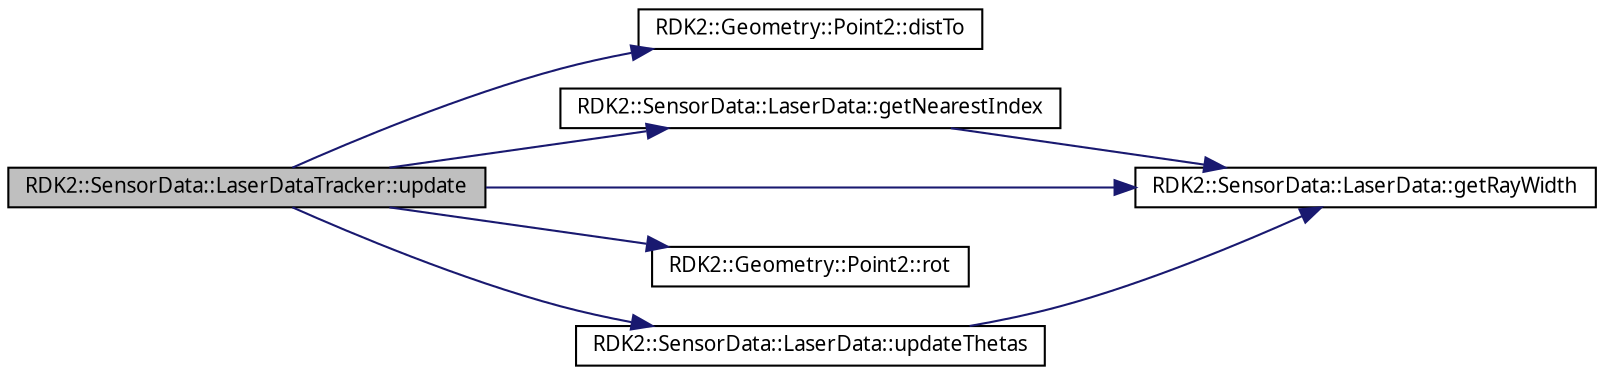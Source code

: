 digraph G
{
  edge [fontname="FreeSans.ttf",fontsize=10,labelfontname="FreeSans.ttf",labelfontsize=10];
  node [fontname="FreeSans.ttf",fontsize=10,shape=record];
  rankdir=LR;
  Node1 [label="RDK2::SensorData::LaserDataTracker::update",height=0.2,width=0.4,color="black", fillcolor="grey75", style="filled" fontcolor="black"];
  Node1 -> Node2 [color="midnightblue",fontsize=10,style="solid",fontname="FreeSans.ttf"];
  Node2 [label="RDK2::Geometry::Point2::distTo",height=0.2,width=0.4,color="black", fillcolor="white", style="filled",URL="$struct_r_d_k2_1_1_geometry_1_1_point2.html#2aba22808503edca6ff69ee2e50e1f08",tooltip="Returns the distance between this point and p."];
  Node1 -> Node3 [color="midnightblue",fontsize=10,style="solid",fontname="FreeSans.ttf"];
  Node3 [label="RDK2::SensorData::LaserData::getNearestIndex",height=0.2,width=0.4,color="black", fillcolor="white", style="filled",URL="$struct_r_d_k2_1_1_sensor_data_1_1_laser_data.html#3d5f2dbbd9f3bc9c16054129d8a5ed90"];
  Node3 -> Node4 [color="midnightblue",fontsize=10,style="solid",fontname="FreeSans.ttf"];
  Node4 [label="RDK2::SensorData::LaserData::getRayWidth",height=0.2,width=0.4,color="black", fillcolor="white", style="filled",URL="$struct_r_d_k2_1_1_sensor_data_1_1_laser_data.html#7e88b0fbdd32af8bd112a3281d2332c4"];
  Node1 -> Node4 [color="midnightblue",fontsize=10,style="solid",fontname="FreeSans.ttf"];
  Node1 -> Node5 [color="midnightblue",fontsize=10,style="solid",fontname="FreeSans.ttf"];
  Node5 [label="RDK2::Geometry::Point2::rot",height=0.2,width=0.4,color="black", fillcolor="white", style="filled",URL="$struct_r_d_k2_1_1_geometry_1_1_point2.html#9afc56e36c988e7a9158691df64def79",tooltip="Rotate this vector of."];
  Node1 -> Node6 [color="midnightblue",fontsize=10,style="solid",fontname="FreeSans.ttf"];
  Node6 [label="RDK2::SensorData::LaserData::updateThetas",height=0.2,width=0.4,color="black", fillcolor="white", style="filled",URL="$struct_r_d_k2_1_1_sensor_data_1_1_laser_data.html#590f90cf0b568d64561803bfaecb387a"];
  Node6 -> Node4 [color="midnightblue",fontsize=10,style="solid",fontname="FreeSans.ttf"];
}
